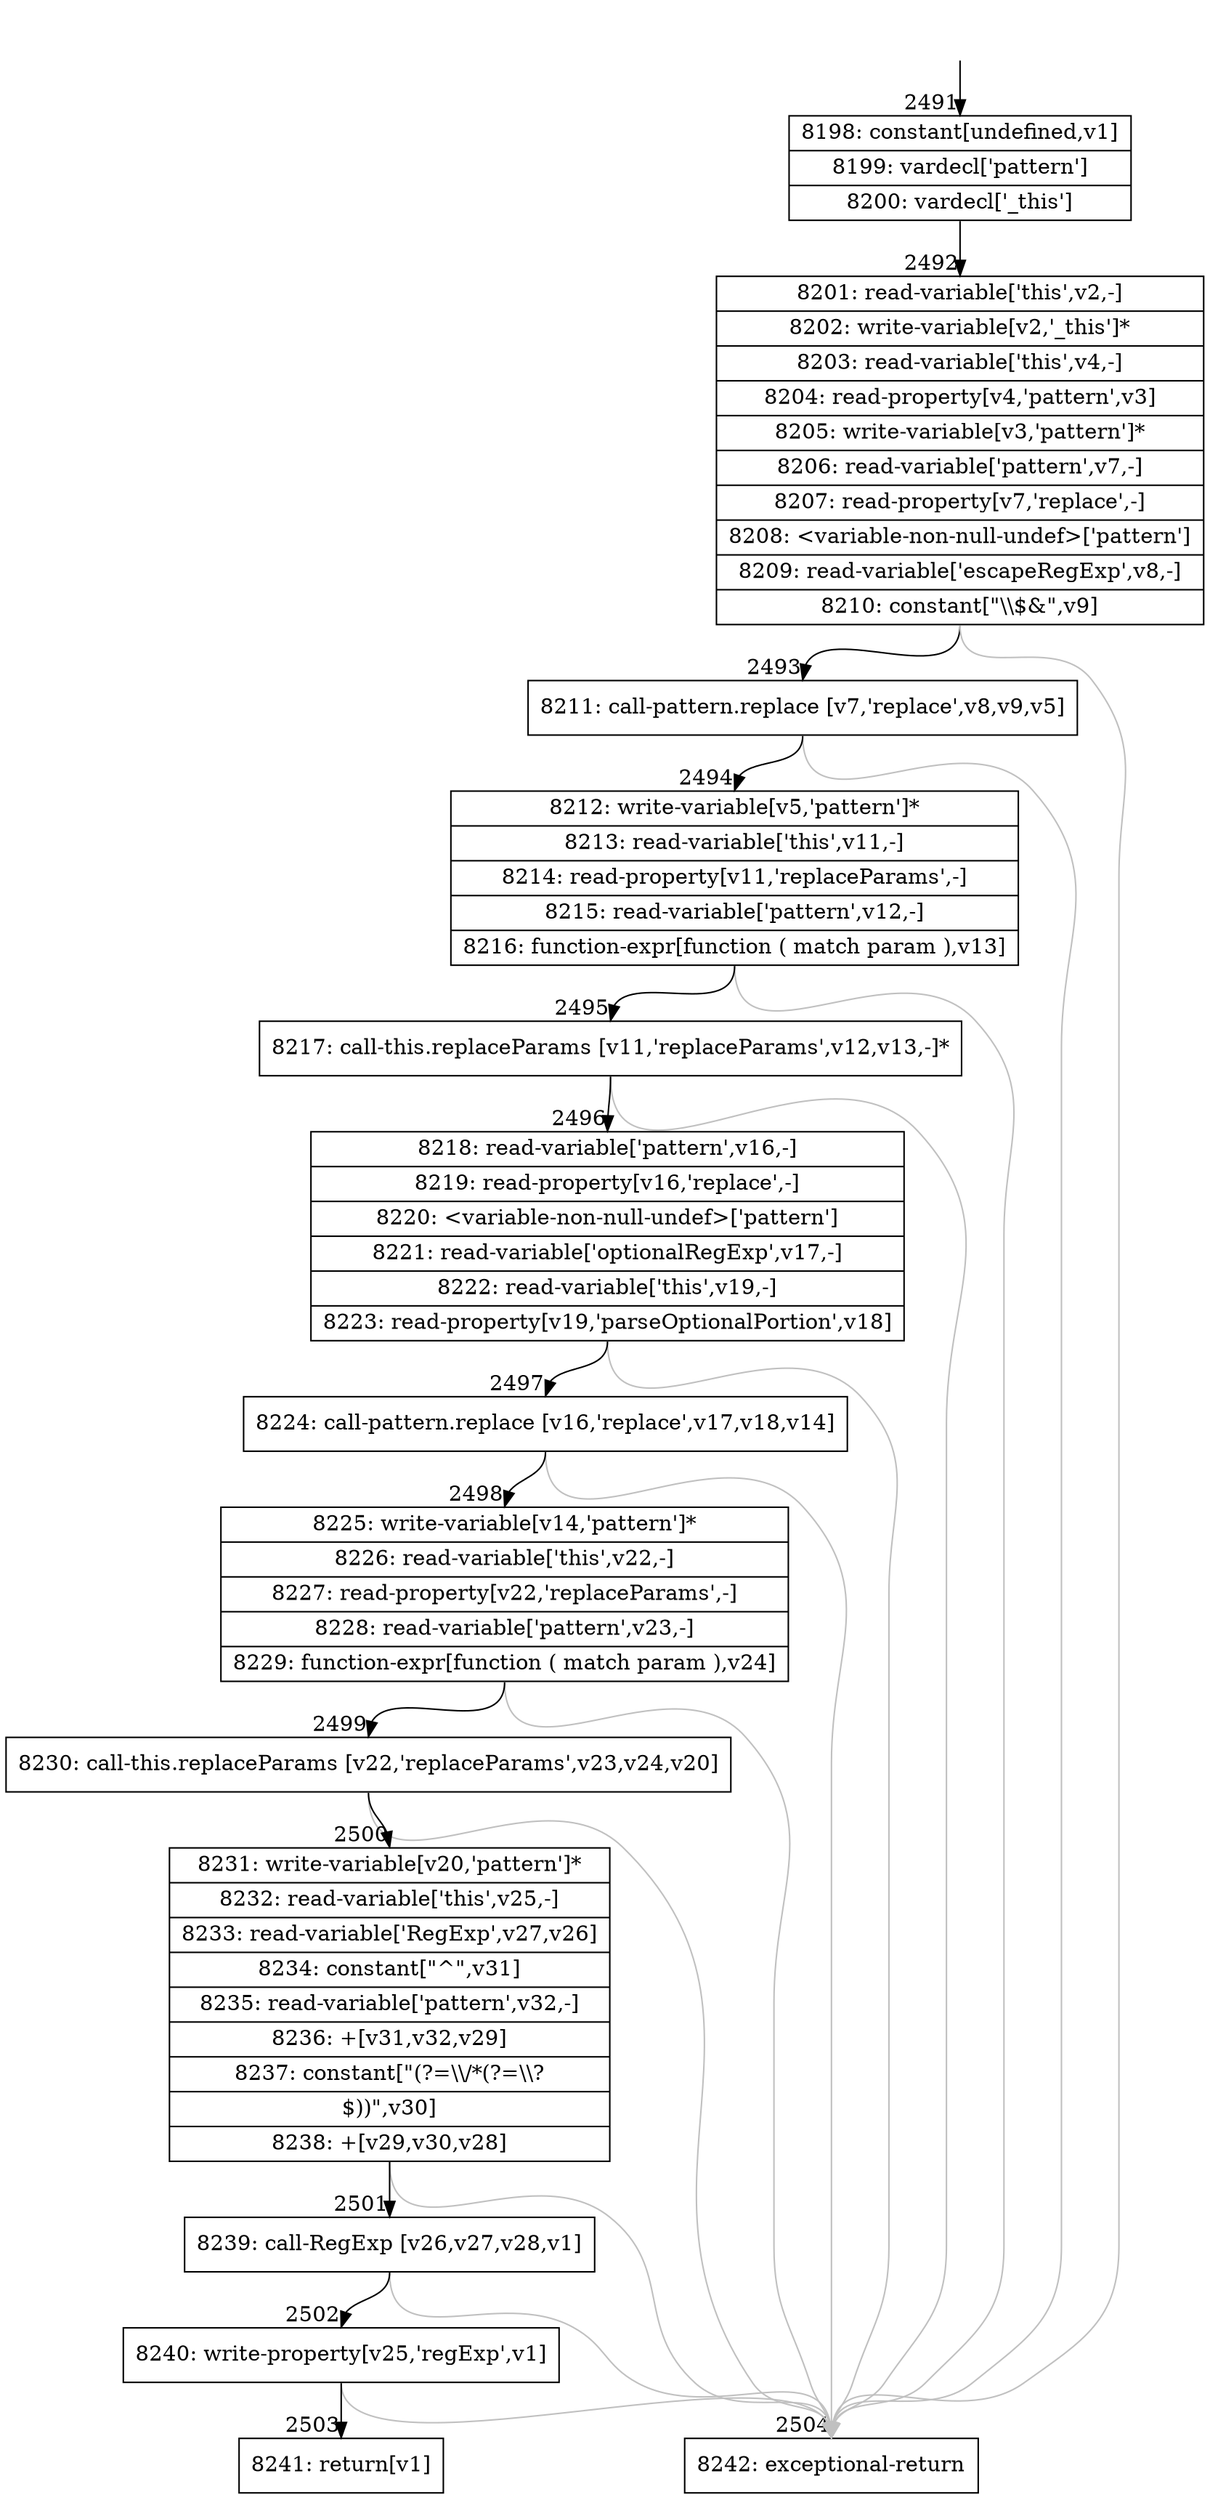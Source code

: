 digraph {
rankdir="TD"
BB_entry195[shape=none,label=""];
BB_entry195 -> BB2491 [tailport=s, headport=n, headlabel="    2491"]
BB2491 [shape=record label="{8198: constant[undefined,v1]|8199: vardecl['pattern']|8200: vardecl['_this']}" ] 
BB2491 -> BB2492 [tailport=s, headport=n, headlabel="      2492"]
BB2492 [shape=record label="{8201: read-variable['this',v2,-]|8202: write-variable[v2,'_this']*|8203: read-variable['this',v4,-]|8204: read-property[v4,'pattern',v3]|8205: write-variable[v3,'pattern']*|8206: read-variable['pattern',v7,-]|8207: read-property[v7,'replace',-]|8208: \<variable-non-null-undef\>['pattern']|8209: read-variable['escapeRegExp',v8,-]|8210: constant[\"\\\\$&\",v9]}" ] 
BB2492 -> BB2493 [tailport=s, headport=n, headlabel="      2493"]
BB2492 -> BB2504 [tailport=s, headport=n, color=gray, headlabel="      2504"]
BB2493 [shape=record label="{8211: call-pattern.replace [v7,'replace',v8,v9,v5]}" ] 
BB2493 -> BB2494 [tailport=s, headport=n, headlabel="      2494"]
BB2493 -> BB2504 [tailport=s, headport=n, color=gray]
BB2494 [shape=record label="{8212: write-variable[v5,'pattern']*|8213: read-variable['this',v11,-]|8214: read-property[v11,'replaceParams',-]|8215: read-variable['pattern',v12,-]|8216: function-expr[function ( match param ),v13]}" ] 
BB2494 -> BB2495 [tailport=s, headport=n, headlabel="      2495"]
BB2494 -> BB2504 [tailport=s, headport=n, color=gray]
BB2495 [shape=record label="{8217: call-this.replaceParams [v11,'replaceParams',v12,v13,-]*}" ] 
BB2495 -> BB2496 [tailport=s, headport=n, headlabel="      2496"]
BB2495 -> BB2504 [tailport=s, headport=n, color=gray]
BB2496 [shape=record label="{8218: read-variable['pattern',v16,-]|8219: read-property[v16,'replace',-]|8220: \<variable-non-null-undef\>['pattern']|8221: read-variable['optionalRegExp',v17,-]|8222: read-variable['this',v19,-]|8223: read-property[v19,'parseOptionalPortion',v18]}" ] 
BB2496 -> BB2497 [tailport=s, headport=n, headlabel="      2497"]
BB2496 -> BB2504 [tailport=s, headport=n, color=gray]
BB2497 [shape=record label="{8224: call-pattern.replace [v16,'replace',v17,v18,v14]}" ] 
BB2497 -> BB2498 [tailport=s, headport=n, headlabel="      2498"]
BB2497 -> BB2504 [tailport=s, headport=n, color=gray]
BB2498 [shape=record label="{8225: write-variable[v14,'pattern']*|8226: read-variable['this',v22,-]|8227: read-property[v22,'replaceParams',-]|8228: read-variable['pattern',v23,-]|8229: function-expr[function ( match param ),v24]}" ] 
BB2498 -> BB2499 [tailport=s, headport=n, headlabel="      2499"]
BB2498 -> BB2504 [tailport=s, headport=n, color=gray]
BB2499 [shape=record label="{8230: call-this.replaceParams [v22,'replaceParams',v23,v24,v20]}" ] 
BB2499 -> BB2500 [tailport=s, headport=n, headlabel="      2500"]
BB2499 -> BB2504 [tailport=s, headport=n, color=gray]
BB2500 [shape=record label="{8231: write-variable[v20,'pattern']*|8232: read-variable['this',v25,-]|8233: read-variable['RegExp',v27,v26]|8234: constant[\"^\",v31]|8235: read-variable['pattern',v32,-]|8236: +[v31,v32,v29]|8237: constant[\"(?=\\\\/*(?=\\\\?|$))\",v30]|8238: +[v29,v30,v28]}" ] 
BB2500 -> BB2501 [tailport=s, headport=n, headlabel="      2501"]
BB2500 -> BB2504 [tailport=s, headport=n, color=gray]
BB2501 [shape=record label="{8239: call-RegExp [v26,v27,v28,v1]}" ] 
BB2501 -> BB2502 [tailport=s, headport=n, headlabel="      2502"]
BB2501 -> BB2504 [tailport=s, headport=n, color=gray]
BB2502 [shape=record label="{8240: write-property[v25,'regExp',v1]}" ] 
BB2502 -> BB2503 [tailport=s, headport=n, headlabel="      2503"]
BB2502 -> BB2504 [tailport=s, headport=n, color=gray]
BB2503 [shape=record label="{8241: return[v1]}" ] 
BB2504 [shape=record label="{8242: exceptional-return}" ] 
//#$~ 2214
}
